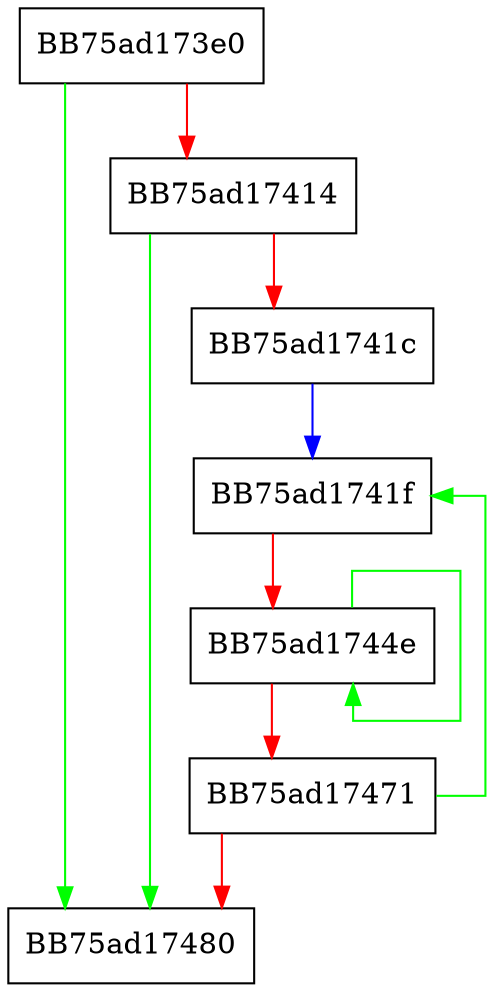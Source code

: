 digraph Decrypt {
  node [shape="box"];
  graph [splines=ortho];
  BB75ad173e0 -> BB75ad17480 [color="green"];
  BB75ad173e0 -> BB75ad17414 [color="red"];
  BB75ad17414 -> BB75ad17480 [color="green"];
  BB75ad17414 -> BB75ad1741c [color="red"];
  BB75ad1741c -> BB75ad1741f [color="blue"];
  BB75ad1741f -> BB75ad1744e [color="red"];
  BB75ad1744e -> BB75ad1744e [color="green"];
  BB75ad1744e -> BB75ad17471 [color="red"];
  BB75ad17471 -> BB75ad1741f [color="green"];
  BB75ad17471 -> BB75ad17480 [color="red"];
}